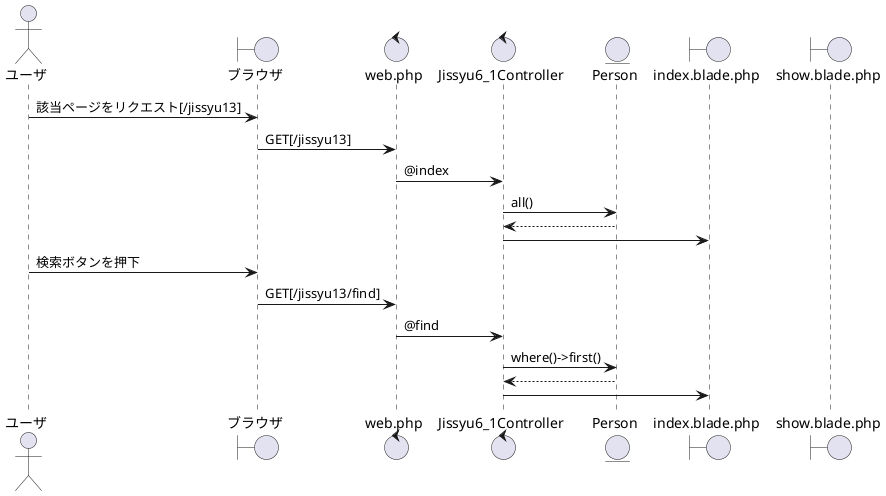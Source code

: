 @startuml jissyu6_1
actor ユーザ
boundary ブラウザ
control web.php
control Jissyu6_1Controller
entity Person
boundary index.blade.php
boundary show.blade.php

ユーザ -> ブラウザ : 該当ページをリクエスト[/jissyu13]
ブラウザ -> web.php : GET[/jissyu13]
web.php -> Jissyu6_1Controller : @index
Jissyu6_1Controller -> Person : all()
Person --> Jissyu6_1Controller
Jissyu6_1Controller -> index.blade.php
ユーザ -> ブラウザ : 検索ボタンを押下
ブラウザ -> web.php : GET[/jissyu13/find]
web.php -> Jissyu6_1Controller : @find
Jissyu6_1Controller -> Person : where()->first()
Person --> Jissyu6_1Controller
Jissyu6_1Controller -> index.blade.php
@enduml